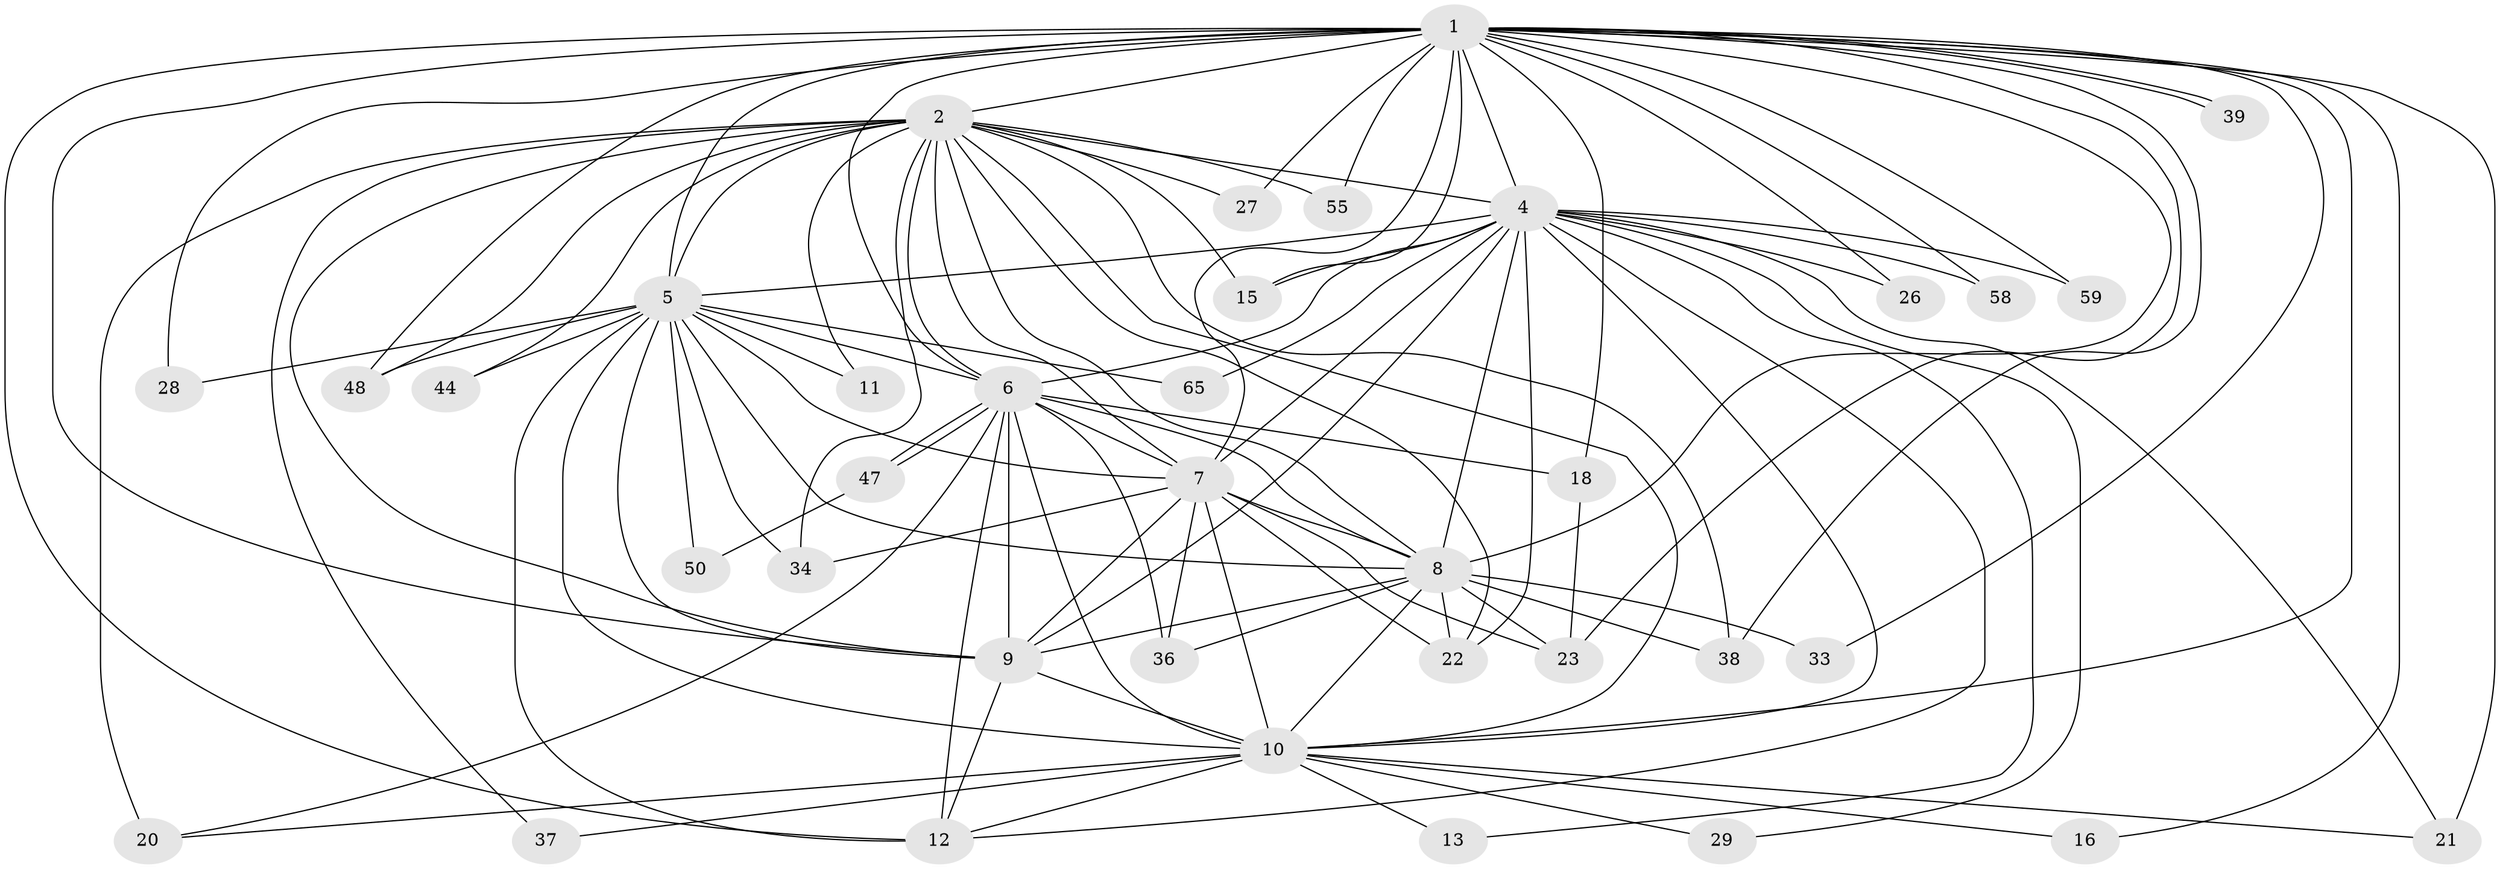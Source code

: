// original degree distribution, {25: 0.013513513513513514, 23: 0.013513513513513514, 18: 0.013513513513513514, 21: 0.013513513513513514, 19: 0.02702702702702703, 20: 0.013513513513513514, 15: 0.013513513513513514, 17: 0.013513513513513514, 11: 0.013513513513513514, 2: 0.5675675675675675, 4: 0.04054054054054054, 3: 0.22972972972972974, 5: 0.013513513513513514, 6: 0.013513513513513514}
// Generated by graph-tools (version 1.1) at 2025/14/03/09/25 04:14:07]
// undirected, 37 vertices, 107 edges
graph export_dot {
graph [start="1"]
  node [color=gray90,style=filled];
  1 [super="+3"];
  2;
  4;
  5;
  6 [super="+17+57+40+51+24"];
  7 [super="+69+70"];
  8 [super="+14"];
  9;
  10 [super="+53"];
  11;
  12 [super="+60+25"];
  13;
  15 [super="+56"];
  16;
  18 [super="+19"];
  20 [super="+61"];
  21 [super="+30"];
  22 [super="+35"];
  23 [super="+41"];
  26;
  27 [super="+73"];
  28 [super="+62"];
  29;
  33;
  34 [super="+72"];
  36 [super="+68"];
  37;
  38 [super="+46"];
  39;
  44;
  47;
  48 [super="+54"];
  50;
  55;
  58;
  59;
  65;
  1 -- 2 [weight=3];
  1 -- 4 [weight=3];
  1 -- 5 [weight=3];
  1 -- 6 [weight=3];
  1 -- 7 [weight=2];
  1 -- 8 [weight=2];
  1 -- 9 [weight=2];
  1 -- 10 [weight=2];
  1 -- 16;
  1 -- 18 [weight=2];
  1 -- 27 [weight=2];
  1 -- 28;
  1 -- 33;
  1 -- 38;
  1 -- 39;
  1 -- 39;
  1 -- 48;
  1 -- 58;
  1 -- 59;
  1 -- 12;
  1 -- 23;
  1 -- 55;
  1 -- 26;
  1 -- 21;
  1 -- 15;
  2 -- 4;
  2 -- 5;
  2 -- 6 [weight=3];
  2 -- 7;
  2 -- 8;
  2 -- 9;
  2 -- 10;
  2 -- 11;
  2 -- 15;
  2 -- 20;
  2 -- 22;
  2 -- 27;
  2 -- 37;
  2 -- 38;
  2 -- 44;
  2 -- 48;
  2 -- 55;
  2 -- 34;
  4 -- 5;
  4 -- 6 [weight=2];
  4 -- 7;
  4 -- 8;
  4 -- 9;
  4 -- 10;
  4 -- 12;
  4 -- 13;
  4 -- 15;
  4 -- 21;
  4 -- 22;
  4 -- 26;
  4 -- 29;
  4 -- 58;
  4 -- 59;
  4 -- 65;
  5 -- 6;
  5 -- 7;
  5 -- 8;
  5 -- 9;
  5 -- 10;
  5 -- 11;
  5 -- 28 [weight=2];
  5 -- 34;
  5 -- 44;
  5 -- 50;
  5 -- 65;
  5 -- 48;
  5 -- 12;
  6 -- 7;
  6 -- 8 [weight=2];
  6 -- 9;
  6 -- 10 [weight=3];
  6 -- 47;
  6 -- 47;
  6 -- 18;
  6 -- 36 [weight=2];
  6 -- 12 [weight=2];
  6 -- 20;
  7 -- 8 [weight=2];
  7 -- 9;
  7 -- 10 [weight=2];
  7 -- 34;
  7 -- 36;
  7 -- 23;
  7 -- 22;
  8 -- 9 [weight=2];
  8 -- 10;
  8 -- 23;
  8 -- 33;
  8 -- 36;
  8 -- 38;
  8 -- 22;
  9 -- 10;
  9 -- 12;
  10 -- 13;
  10 -- 16;
  10 -- 20;
  10 -- 21;
  10 -- 29;
  10 -- 37;
  10 -- 12;
  18 -- 23;
  47 -- 50;
}
